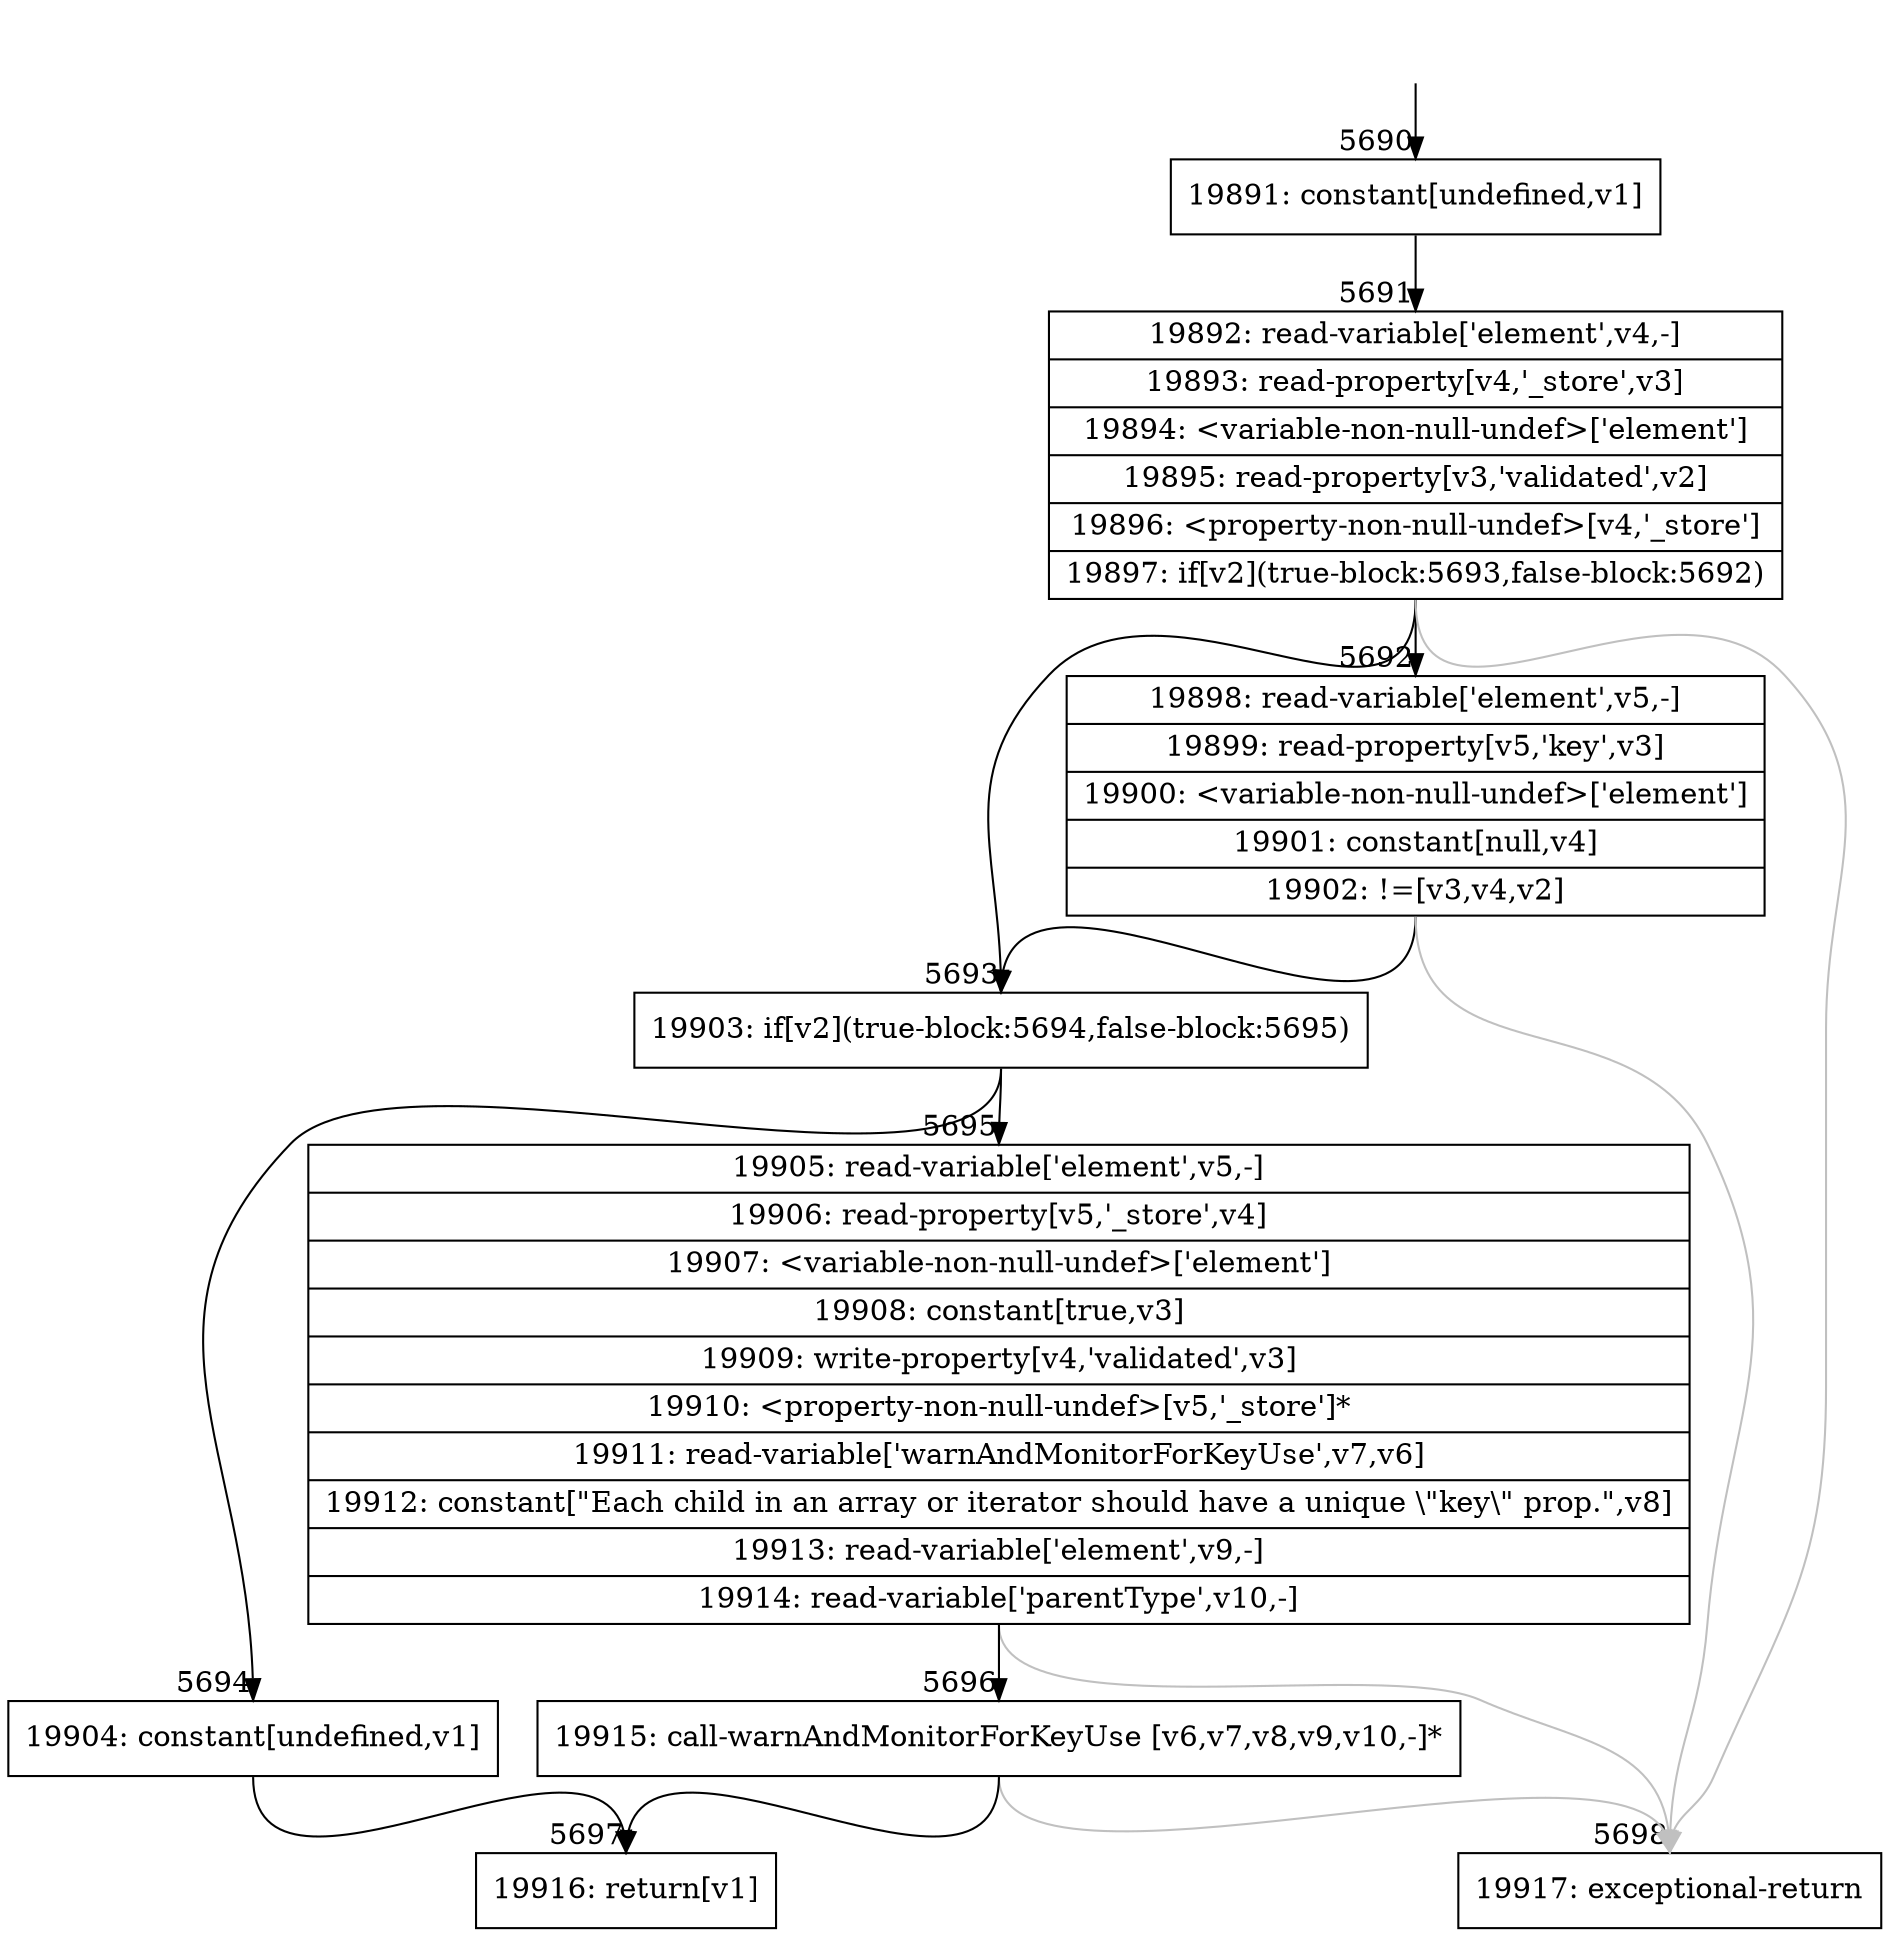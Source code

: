 digraph {
rankdir="TD"
BB_entry385[shape=none,label=""];
BB_entry385 -> BB5690 [tailport=s, headport=n, headlabel="    5690"]
BB5690 [shape=record label="{19891: constant[undefined,v1]}" ] 
BB5690 -> BB5691 [tailport=s, headport=n, headlabel="      5691"]
BB5691 [shape=record label="{19892: read-variable['element',v4,-]|19893: read-property[v4,'_store',v3]|19894: \<variable-non-null-undef\>['element']|19895: read-property[v3,'validated',v2]|19896: \<property-non-null-undef\>[v4,'_store']|19897: if[v2](true-block:5693,false-block:5692)}" ] 
BB5691 -> BB5693 [tailport=s, headport=n, headlabel="      5693"]
BB5691 -> BB5692 [tailport=s, headport=n, headlabel="      5692"]
BB5691 -> BB5698 [tailport=s, headport=n, color=gray, headlabel="      5698"]
BB5692 [shape=record label="{19898: read-variable['element',v5,-]|19899: read-property[v5,'key',v3]|19900: \<variable-non-null-undef\>['element']|19901: constant[null,v4]|19902: !=[v3,v4,v2]}" ] 
BB5692 -> BB5693 [tailport=s, headport=n]
BB5692 -> BB5698 [tailport=s, headport=n, color=gray]
BB5693 [shape=record label="{19903: if[v2](true-block:5694,false-block:5695)}" ] 
BB5693 -> BB5694 [tailport=s, headport=n, headlabel="      5694"]
BB5693 -> BB5695 [tailport=s, headport=n, headlabel="      5695"]
BB5694 [shape=record label="{19904: constant[undefined,v1]}" ] 
BB5694 -> BB5697 [tailport=s, headport=n, headlabel="      5697"]
BB5695 [shape=record label="{19905: read-variable['element',v5,-]|19906: read-property[v5,'_store',v4]|19907: \<variable-non-null-undef\>['element']|19908: constant[true,v3]|19909: write-property[v4,'validated',v3]|19910: \<property-non-null-undef\>[v5,'_store']*|19911: read-variable['warnAndMonitorForKeyUse',v7,v6]|19912: constant[\"Each child in an array or iterator should have a unique \\\"key\\\" prop.\",v8]|19913: read-variable['element',v9,-]|19914: read-variable['parentType',v10,-]}" ] 
BB5695 -> BB5696 [tailport=s, headport=n, headlabel="      5696"]
BB5695 -> BB5698 [tailport=s, headport=n, color=gray]
BB5696 [shape=record label="{19915: call-warnAndMonitorForKeyUse [v6,v7,v8,v9,v10,-]*}" ] 
BB5696 -> BB5697 [tailport=s, headport=n]
BB5696 -> BB5698 [tailport=s, headport=n, color=gray]
BB5697 [shape=record label="{19916: return[v1]}" ] 
BB5698 [shape=record label="{19917: exceptional-return}" ] 
//#$~ 10208
}
